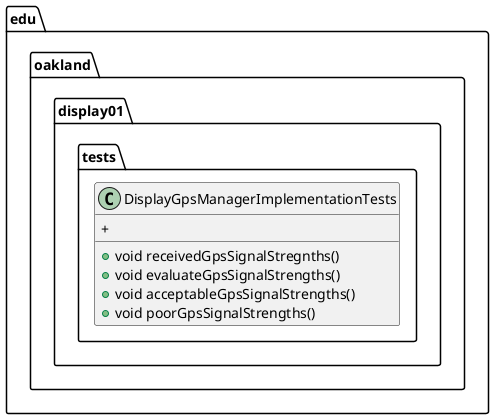 @startuml DisplayGpsManagerImplementationTests

package edu.oakland.display01.tests {
    class DisplayGpsManagerImplementationTests {
        + void receivedGpsSignalStregnths()
        + void evaluateGpsSignalStrengths()
        + void acceptableGpsSignalStrengths()
        + void poorGpsSignalStrengths()
        + 
    }
}

@enduml
